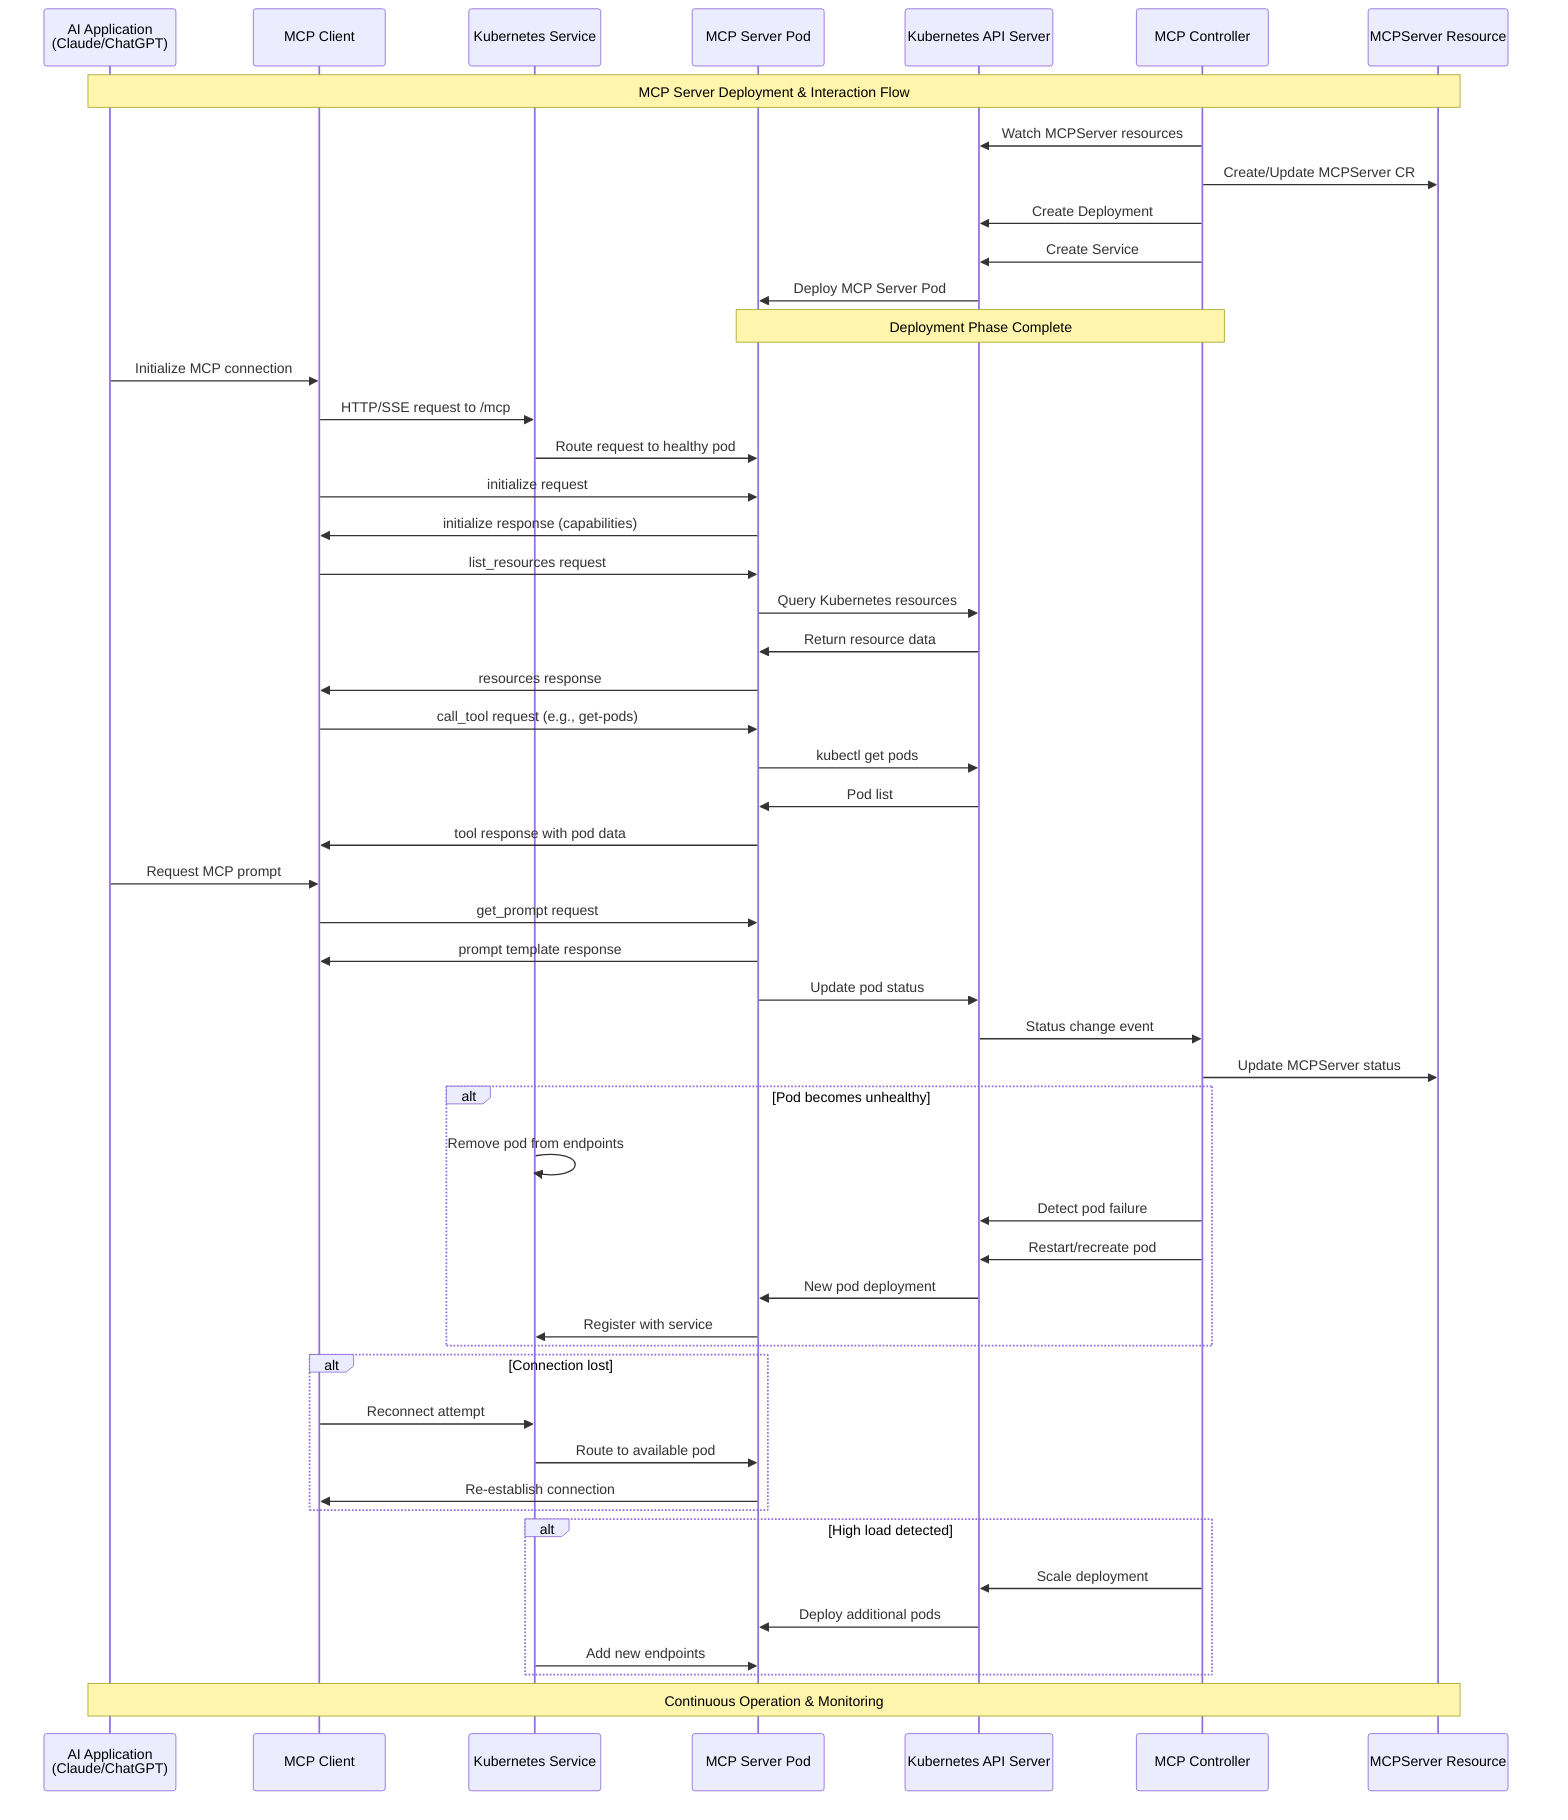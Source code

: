 sequenceDiagram
    participant AI as AI Application<br/>(Claude/ChatGPT)
    participant Client as MCP Client
    participant Service as Kubernetes Service
    participant Pod as MCP Server Pod
    participant API as Kubernetes API Server
    participant Controller as MCP Controller
    participant CRD as MCPServer Resource
    
    Note over AI,CRD: MCP Server Deployment & Interaction Flow
    
    %% Initial Setup
    Controller->>API: Watch MCPServer resources
    Controller->>CRD: Create/Update MCPServer CR
    Controller->>API: Create Deployment
    Controller->>API: Create Service
    API->>Pod: Deploy MCP Server Pod
    
    Note over Controller,Pod: Deployment Phase Complete
    
    %% Runtime Interaction
    AI->>Client: Initialize MCP connection
    Client->>Service: HTTP/SSE request to /mcp
    Service->>Pod: Route request to healthy pod
    
    %% MCP Protocol Flow
    Client->>Pod: initialize request
    Pod->>Client: initialize response (capabilities)
    
    Client->>Pod: list_resources request
    Pod->>API: Query Kubernetes resources
    API->>Pod: Return resource data
    Pod->>Client: resources response
    
    Client->>Pod: call_tool request (e.g., get-pods)
    Pod->>API: kubectl get pods
    API->>Pod: Pod list
    Pod->>Client: tool response with pod data
    
    AI->>Client: Request MCP prompt
    Client->>Pod: get_prompt request
    Pod->>Client: prompt template response
    
    %% Status Updates
    Pod->>API: Update pod status
    API->>Controller: Status change event
    Controller->>CRD: Update MCPServer status
    
    %% Error Handling
    alt Pod becomes unhealthy
        Service->>Service: Remove pod from endpoints
        Controller->>API: Detect pod failure
        Controller->>API: Restart/recreate pod
        API->>Pod: New pod deployment
        Pod->>Service: Register with service
    end
    
    %% Connection Management
    alt Connection lost
        Client->>Service: Reconnect attempt
        Service->>Pod: Route to available pod
        Pod->>Client: Re-establish connection
    end
    
    %% Scaling
    alt High load detected
        Controller->>API: Scale deployment
        API->>Pod: Deploy additional pods
        Service->>Pod: Add new endpoints
    end
    
    Note over AI,CRD: Continuous Operation & Monitoring